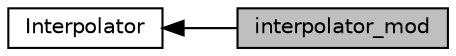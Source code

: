 digraph "interpolator_mod"
{
  edge [fontname="Helvetica",fontsize="10",labelfontname="Helvetica",labelfontsize="10"];
  node [fontname="Helvetica",fontsize="10",shape=box];
  rankdir=LR;
  Node2 [label="Interpolator",height=0.2,width=0.4,color="black", fillcolor="white", style="filled",URL="$group__interpolator.html",tooltip="Modules and associated files in the interpolator directory."];
  Node1 [label="interpolator_mod",height=0.2,width=0.4,color="black", fillcolor="grey75", style="filled", fontcolor="black",tooltip="A module to interpolate climatology data to model the grid."];
  Node2->Node1 [shape=plaintext, dir="back", style="solid"];
}
